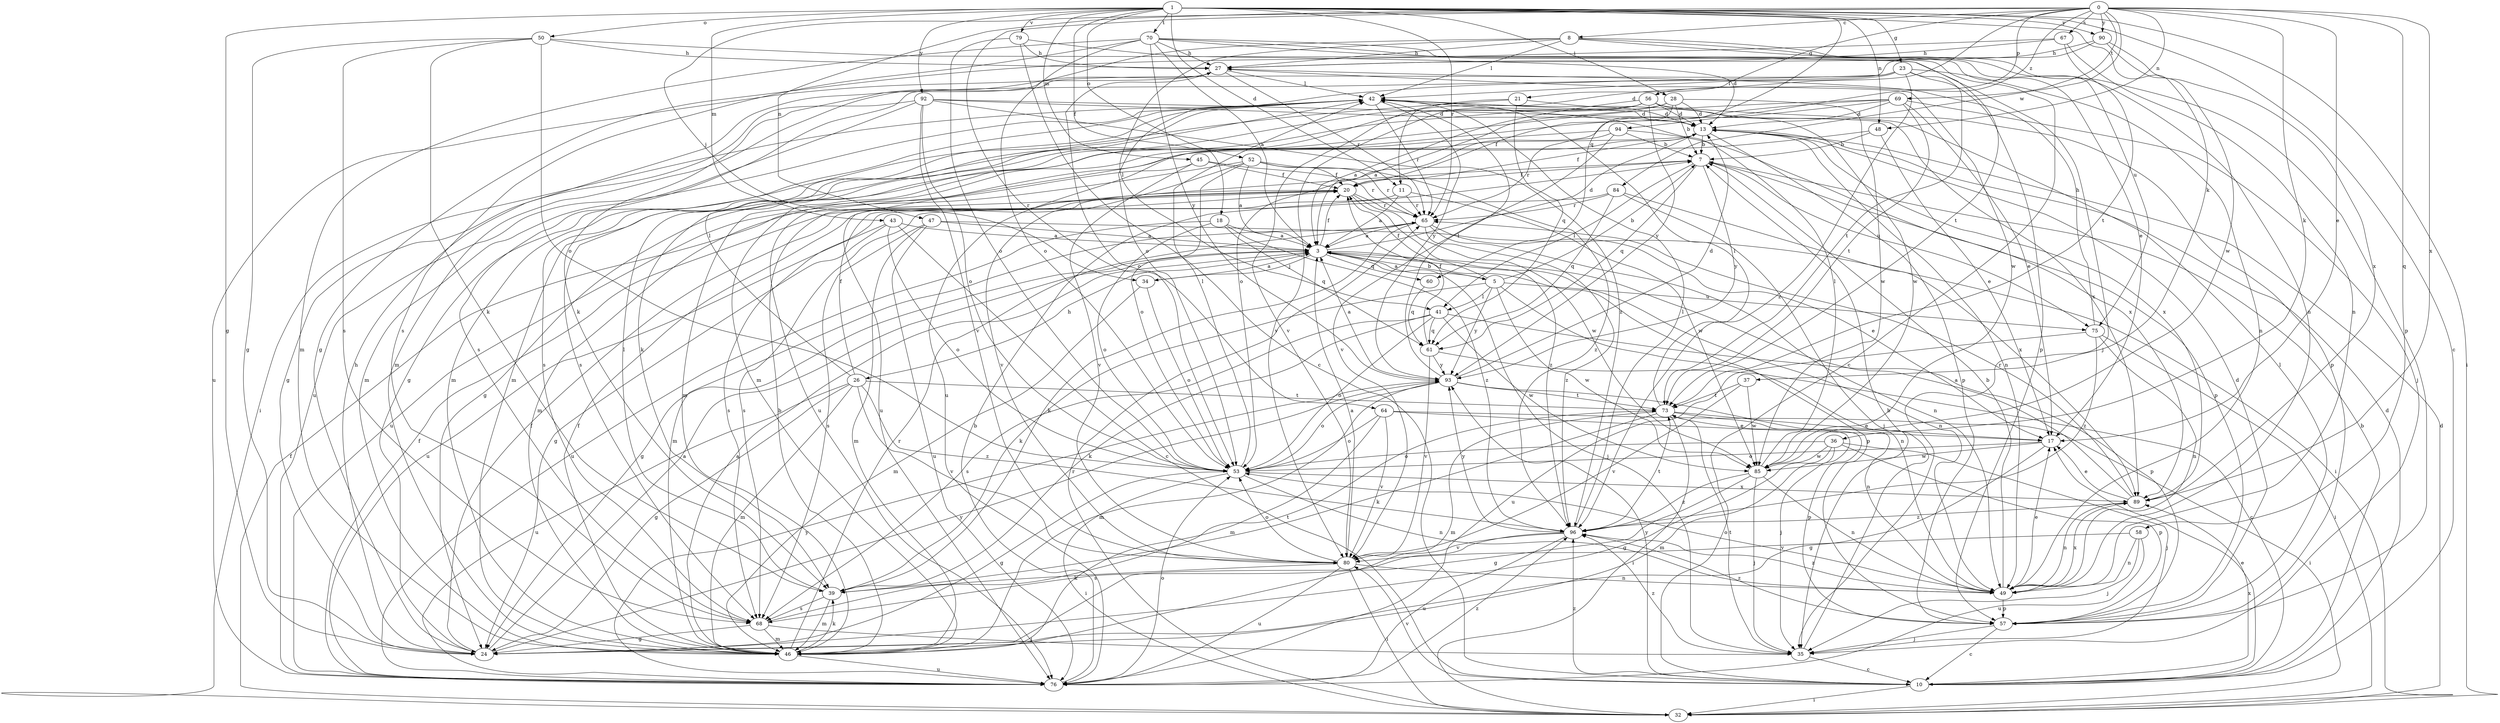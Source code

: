 strict digraph  {
0;
1;
3;
5;
7;
8;
10;
11;
13;
17;
18;
20;
21;
23;
24;
26;
27;
28;
32;
34;
35;
36;
37;
39;
41;
42;
43;
45;
46;
47;
48;
49;
50;
52;
53;
56;
57;
58;
60;
61;
64;
65;
67;
68;
69;
70;
73;
75;
76;
79;
80;
84;
85;
89;
90;
92;
93;
94;
96;
0 -> 8  [label=c];
0 -> 11  [label=d];
0 -> 17  [label=e];
0 -> 21  [label=g];
0 -> 34  [label=j];
0 -> 36  [label=k];
0 -> 47  [label=n];
0 -> 48  [label=n];
0 -> 56  [label=p];
0 -> 58  [label=q];
0 -> 64  [label=r];
0 -> 67  [label=s];
0 -> 69  [label=t];
0 -> 84  [label=w];
0 -> 89  [label=x];
0 -> 90  [label=y];
0 -> 94  [label=z];
1 -> 10  [label=c];
1 -> 11  [label=d];
1 -> 18  [label=f];
1 -> 23  [label=g];
1 -> 24  [label=g];
1 -> 28  [label=i];
1 -> 32  [label=i];
1 -> 37  [label=k];
1 -> 43  [label=m];
1 -> 45  [label=m];
1 -> 48  [label=n];
1 -> 50  [label=o];
1 -> 52  [label=o];
1 -> 60  [label=q];
1 -> 65  [label=r];
1 -> 70  [label=t];
1 -> 79  [label=v];
1 -> 90  [label=y];
1 -> 92  [label=y];
3 -> 5  [label=b];
3 -> 13  [label=d];
3 -> 20  [label=f];
3 -> 24  [label=g];
3 -> 26  [label=h];
3 -> 34  [label=j];
3 -> 35  [label=j];
3 -> 49  [label=n];
3 -> 57  [label=p];
3 -> 60  [label=q];
5 -> 3  [label=a];
5 -> 7  [label=b];
5 -> 20  [label=f];
5 -> 39  [label=k];
5 -> 41  [label=l];
5 -> 49  [label=n];
5 -> 75  [label=u];
5 -> 85  [label=w];
5 -> 93  [label=y];
7 -> 20  [label=f];
7 -> 41  [label=l];
7 -> 57  [label=p];
7 -> 61  [label=q];
7 -> 75  [label=u];
7 -> 93  [label=y];
8 -> 27  [label=h];
8 -> 39  [label=k];
8 -> 41  [label=l];
8 -> 42  [label=l];
8 -> 49  [label=n];
8 -> 57  [label=p];
8 -> 75  [label=u];
10 -> 7  [label=b];
10 -> 13  [label=d];
10 -> 17  [label=e];
10 -> 32  [label=i];
10 -> 80  [label=v];
10 -> 89  [label=x];
10 -> 93  [label=y];
10 -> 96  [label=z];
11 -> 3  [label=a];
11 -> 65  [label=r];
11 -> 68  [label=s];
11 -> 85  [label=w];
13 -> 7  [label=b];
13 -> 20  [label=f];
13 -> 46  [label=m];
13 -> 49  [label=n];
13 -> 57  [label=p];
13 -> 76  [label=u];
13 -> 89  [label=x];
17 -> 24  [label=g];
17 -> 53  [label=o];
17 -> 85  [label=w];
18 -> 3  [label=a];
18 -> 53  [label=o];
18 -> 61  [label=q];
18 -> 76  [label=u];
18 -> 96  [label=z];
20 -> 65  [label=r];
20 -> 85  [label=w];
20 -> 96  [label=z];
21 -> 13  [label=d];
21 -> 24  [label=g];
21 -> 61  [label=q];
21 -> 80  [label=v];
23 -> 42  [label=l];
23 -> 46  [label=m];
23 -> 49  [label=n];
23 -> 57  [label=p];
23 -> 68  [label=s];
23 -> 73  [label=t];
23 -> 96  [label=z];
24 -> 3  [label=a];
24 -> 20  [label=f];
24 -> 27  [label=h];
24 -> 93  [label=y];
26 -> 20  [label=f];
26 -> 24  [label=g];
26 -> 42  [label=l];
26 -> 46  [label=m];
26 -> 73  [label=t];
26 -> 76  [label=u];
26 -> 80  [label=v];
26 -> 96  [label=z];
27 -> 42  [label=l];
27 -> 53  [label=o];
27 -> 65  [label=r];
27 -> 76  [label=u];
27 -> 85  [label=w];
28 -> 3  [label=a];
28 -> 7  [label=b];
28 -> 13  [label=d];
28 -> 20  [label=f];
28 -> 46  [label=m];
28 -> 85  [label=w];
32 -> 13  [label=d];
32 -> 20  [label=f];
32 -> 65  [label=r];
34 -> 3  [label=a];
34 -> 46  [label=m];
34 -> 53  [label=o];
35 -> 7  [label=b];
35 -> 10  [label=c];
35 -> 73  [label=t];
35 -> 96  [label=z];
36 -> 24  [label=g];
36 -> 35  [label=j];
36 -> 46  [label=m];
36 -> 53  [label=o];
36 -> 57  [label=p];
36 -> 85  [label=w];
37 -> 73  [label=t];
37 -> 80  [label=v];
37 -> 85  [label=w];
39 -> 42  [label=l];
39 -> 46  [label=m];
39 -> 68  [label=s];
41 -> 39  [label=k];
41 -> 53  [label=o];
41 -> 57  [label=p];
41 -> 61  [label=q];
41 -> 68  [label=s];
41 -> 85  [label=w];
42 -> 13  [label=d];
42 -> 32  [label=i];
42 -> 46  [label=m];
42 -> 65  [label=r];
42 -> 68  [label=s];
42 -> 76  [label=u];
42 -> 93  [label=y];
43 -> 3  [label=a];
43 -> 10  [label=c];
43 -> 24  [label=g];
43 -> 53  [label=o];
43 -> 76  [label=u];
45 -> 20  [label=f];
45 -> 46  [label=m];
45 -> 65  [label=r];
45 -> 80  [label=v];
46 -> 3  [label=a];
46 -> 7  [label=b];
46 -> 20  [label=f];
46 -> 39  [label=k];
46 -> 65  [label=r];
46 -> 76  [label=u];
47 -> 3  [label=a];
47 -> 32  [label=i];
47 -> 46  [label=m];
47 -> 68  [label=s];
47 -> 76  [label=u];
48 -> 7  [label=b];
48 -> 17  [label=e];
48 -> 76  [label=u];
49 -> 7  [label=b];
49 -> 17  [label=e];
49 -> 53  [label=o];
49 -> 57  [label=p];
49 -> 89  [label=x];
49 -> 96  [label=z];
50 -> 24  [label=g];
50 -> 27  [label=h];
50 -> 35  [label=j];
50 -> 39  [label=k];
50 -> 53  [label=o];
50 -> 68  [label=s];
52 -> 3  [label=a];
52 -> 20  [label=f];
52 -> 53  [label=o];
52 -> 65  [label=r];
52 -> 76  [label=u];
52 -> 80  [label=v];
52 -> 96  [label=z];
53 -> 24  [label=g];
53 -> 32  [label=i];
53 -> 42  [label=l];
53 -> 49  [label=n];
53 -> 89  [label=x];
56 -> 3  [label=a];
56 -> 13  [label=d];
56 -> 39  [label=k];
56 -> 57  [label=p];
56 -> 68  [label=s];
56 -> 80  [label=v];
56 -> 85  [label=w];
56 -> 93  [label=y];
57 -> 10  [label=c];
57 -> 13  [label=d];
57 -> 35  [label=j];
57 -> 42  [label=l];
57 -> 96  [label=z];
58 -> 35  [label=j];
58 -> 49  [label=n];
58 -> 76  [label=u];
58 -> 80  [label=v];
60 -> 61  [label=q];
61 -> 10  [label=c];
61 -> 20  [label=f];
61 -> 80  [label=v];
61 -> 93  [label=y];
64 -> 17  [label=e];
64 -> 32  [label=i];
64 -> 46  [label=m];
64 -> 53  [label=o];
64 -> 80  [label=v];
65 -> 3  [label=a];
65 -> 17  [label=e];
65 -> 39  [label=k];
65 -> 46  [label=m];
65 -> 49  [label=n];
65 -> 96  [label=z];
67 -> 24  [label=g];
67 -> 27  [label=h];
67 -> 49  [label=n];
67 -> 73  [label=t];
68 -> 24  [label=g];
68 -> 35  [label=j];
68 -> 46  [label=m];
68 -> 73  [label=t];
69 -> 13  [label=d];
69 -> 17  [label=e];
69 -> 35  [label=j];
69 -> 46  [label=m];
69 -> 53  [label=o];
69 -> 73  [label=t];
69 -> 76  [label=u];
70 -> 3  [label=a];
70 -> 10  [label=c];
70 -> 17  [label=e];
70 -> 27  [label=h];
70 -> 46  [label=m];
70 -> 53  [label=o];
70 -> 68  [label=s];
70 -> 73  [label=t];
70 -> 93  [label=y];
73 -> 17  [label=e];
73 -> 32  [label=i];
73 -> 35  [label=j];
73 -> 39  [label=k];
73 -> 42  [label=l];
73 -> 46  [label=m];
73 -> 57  [label=p];
75 -> 27  [label=h];
75 -> 32  [label=i];
75 -> 49  [label=n];
75 -> 76  [label=u];
75 -> 96  [label=z];
76 -> 7  [label=b];
76 -> 20  [label=f];
76 -> 53  [label=o];
76 -> 93  [label=y];
76 -> 96  [label=z];
79 -> 10  [label=c];
79 -> 13  [label=d];
79 -> 27  [label=h];
79 -> 53  [label=o];
80 -> 3  [label=a];
80 -> 32  [label=i];
80 -> 39  [label=k];
80 -> 49  [label=n];
80 -> 53  [label=o];
80 -> 76  [label=u];
84 -> 35  [label=j];
84 -> 61  [label=q];
84 -> 65  [label=r];
84 -> 68  [label=s];
84 -> 89  [label=x];
85 -> 24  [label=g];
85 -> 35  [label=j];
85 -> 42  [label=l];
85 -> 49  [label=n];
85 -> 96  [label=z];
89 -> 3  [label=a];
89 -> 17  [label=e];
89 -> 49  [label=n];
89 -> 65  [label=r];
89 -> 96  [label=z];
90 -> 27  [label=h];
90 -> 53  [label=o];
90 -> 85  [label=w];
90 -> 89  [label=x];
92 -> 13  [label=d];
92 -> 24  [label=g];
92 -> 46  [label=m];
92 -> 53  [label=o];
92 -> 80  [label=v];
92 -> 89  [label=x];
92 -> 96  [label=z];
93 -> 3  [label=a];
93 -> 13  [label=d];
93 -> 42  [label=l];
93 -> 46  [label=m];
93 -> 49  [label=n];
93 -> 53  [label=o];
93 -> 73  [label=t];
94 -> 7  [label=b];
94 -> 24  [label=g];
94 -> 65  [label=r];
94 -> 80  [label=v];
94 -> 89  [label=x];
96 -> 42  [label=l];
96 -> 68  [label=s];
96 -> 73  [label=t];
96 -> 76  [label=u];
96 -> 80  [label=v];
96 -> 93  [label=y];
}
